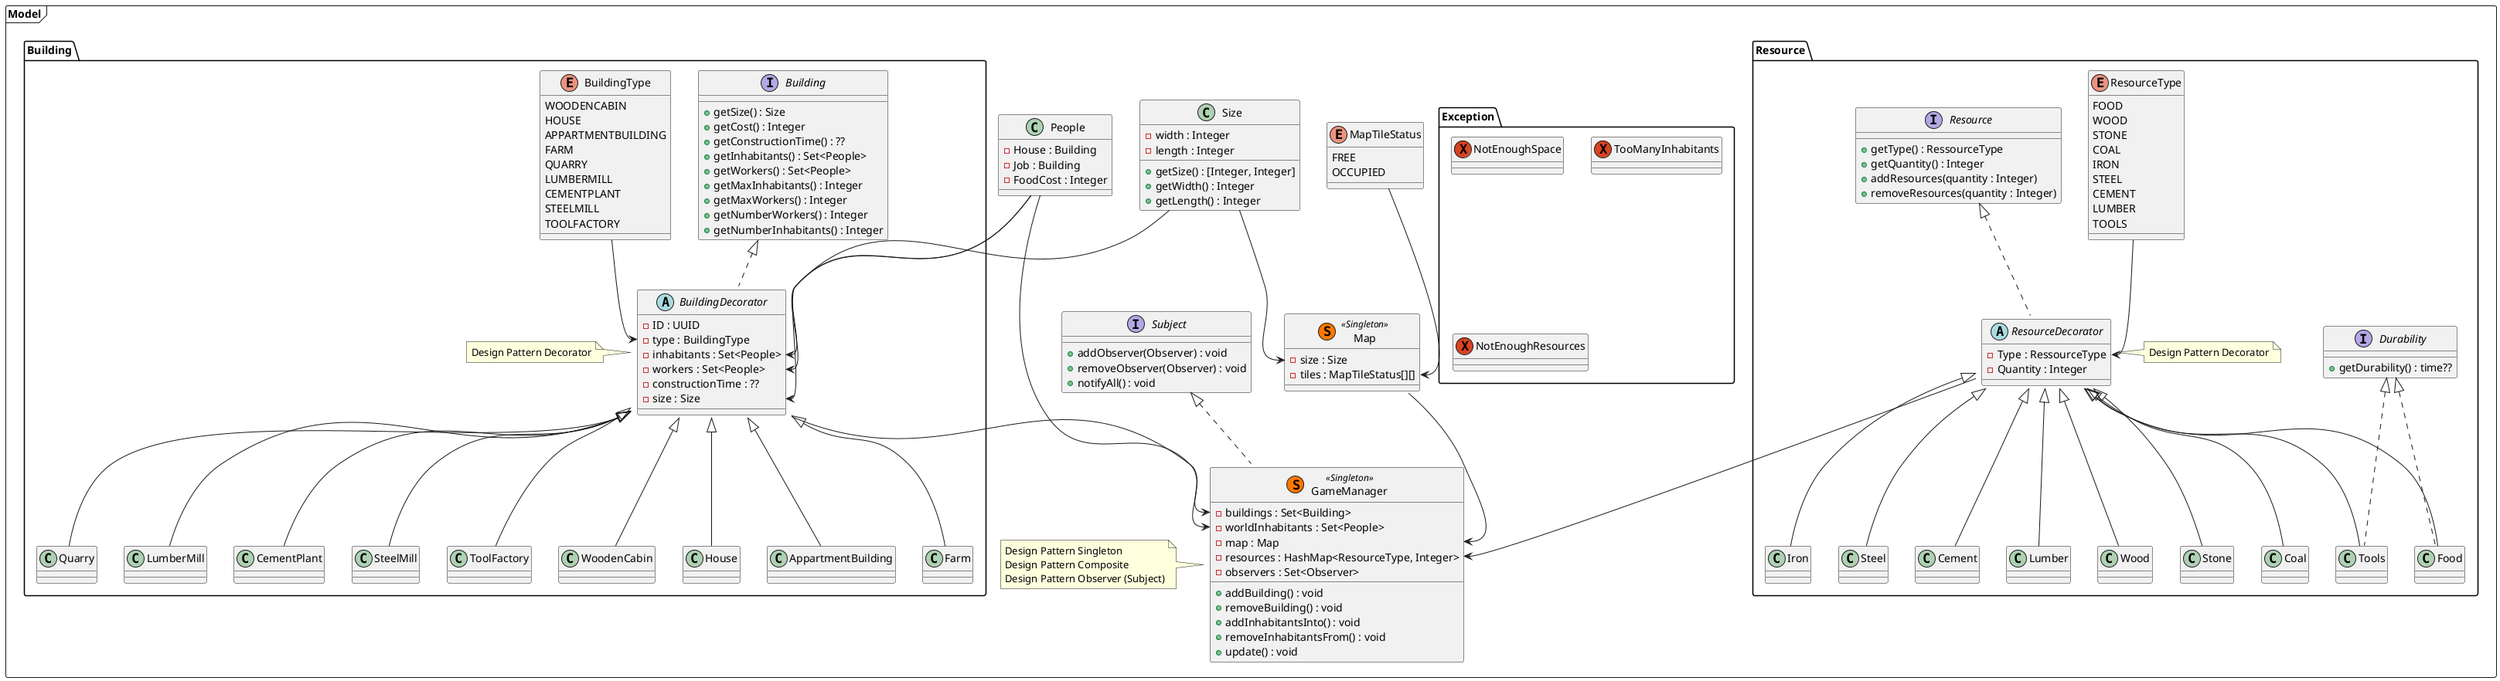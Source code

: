 @startuml

package "Model" <<Frame>> {

    package Building{
    interface Building {
        + getSize() : Size
        + getCost() : Integer
        + getConstructionTime() : ??
        + getInhabitants() : Set<People>
        + getWorkers() : Set<People>
        + getMaxInhabitants() : Integer
        + getMaxWorkers() : Integer
        + getNumberWorkers() : Integer
        + getNumberInhabitants() : Integer
    }
    abstract class BuildingDecorator implements Building{
        - ID : UUID
        - type : BuildingType
        - inhabitants : Set<People>
        - workers : Set<People>
        - constructionTime : ??
        - size : Size
    }
    note left of BuildingDecorator
        Design Pattern Decorator
    end note


    class WoodenCabin extends BuildingDecorator{

    }
    class House extends BuildingDecorator{
        
    }
    class AppartmentBuilding extends BuildingDecorator{
        
    }
    class Farm extends BuildingDecorator{
        
    }
    class Quarry extends BuildingDecorator{
        
    }
    class LumberMill extends BuildingDecorator{
        
    }
    class CementPlant extends BuildingDecorator{
        
    }
    class SteelMill extends BuildingDecorator{
        
    }
    class ToolFactory extends BuildingDecorator{
        
    }
    enum BuildingType{
        WOODENCABIN
        HOUSE
        APPARTMENTBUILDING
        FARM
        QUARRY
        LUMBERMILL
        CEMENTPLANT
        STEELMILL
        TOOLFACTORY
    }
    }
    

    class People{
        - House : Building
        - Job : Building
        - FoodCost : Integer
    }
    class Map <<(S,#FF7700)Singleton>>{
        - size : Size
        - tiles : MapTileStatus[][]
    }

    enum MapTileStatus {
        FREE
        OCCUPIED
    }

    package Resource{
    interface Resource {
        + getType() : RessourceType
        + getQuantity() : Integer
        + addResources(quantity : Integer)
        + removeResources(quantity : Integer)

    }
    abstract class ResourceDecorator implements Resource{
        - Type : RessourceType
        - Quantity : Integer
    }
    note right of ResourceDecorator
        Design Pattern Decorator
    end note

    interface Durability{
        + getDurability() : time??
    }
    class Food extends ResourceDecorator implements Durability{

    }
    class Wood extends ResourceDecorator{

    }
    class Stone extends ResourceDecorator{

    }
    class Coal extends ResourceDecorator{

    }
    class Iron extends ResourceDecorator{

    }
    class Steel extends ResourceDecorator{

    }
    class Cement extends ResourceDecorator{

    }
    class Lumber extends ResourceDecorator{

    }
    class Tools extends ResourceDecorator implements Durability{

    }
    enum ResourceType{
        FOOD
        WOOD
        STONE
        COAL
        IRON
        STEEL
        CEMENT
        LUMBER
        TOOLS
    }
}

    class GameManager <<(S,#FF7700)Singleton>> implements Subject{
        - buildings : Set<Building>
        - worldInhabitants : Set<People>
        - map : Map
        - resources : HashMap<ResourceType, Integer>
        - observers : Set<Observer>
        + addBuilding() : void
        + removeBuilding() : void
        + addInhabitantsInto() : void
        + removeInhabitantsFrom() : void
        + update() : void
    }
    note left of GameManager
        Design Pattern Singleton
        Design Pattern Composite
        Design Pattern Observer (Subject)
    end note

    package Exception{
    exception NotEnoughSpace{}
    exception TooManyInhabitants{}
    exception NotEnoughResources{}
    }


    class Size{
        - width : Integer
        - length : Integer
        + getSize() : [Integer, Integer]
        + getWidth() : Integer
        + getLength() : Integer
    }

    interface Subject{
        + addObserver(Observer) : void
        + removeObserver(Observer) : void
        + notifyAll() : void
    }

    ResourceType -->ResourceDecorator::Type
    BuildingType -->BuildingDecorator::Type
    Map --> GameManager::Map
    Size --> BuildingDecorator::size
    Size --> Map::size
    People --> GameManager::worldInhabitants
    People --> BuildingDecorator::inhabitants
    People --> BuildingDecorator::workers
    BuildingDecorator --> GameManager::buildings
    ResourceDecorator --> GameManager::resources
    MapTileStatus --> Map::tiles

}



@enduml
